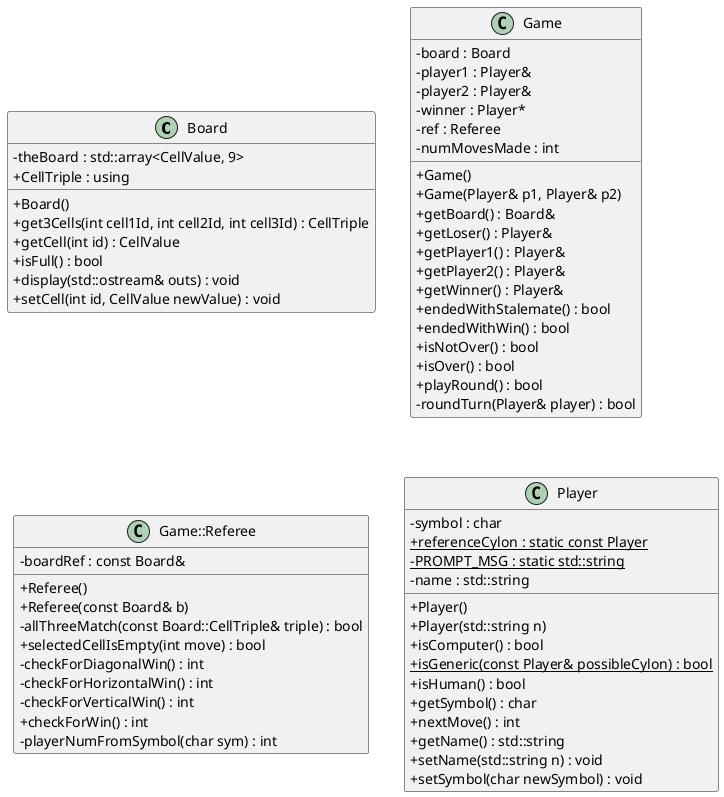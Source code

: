 @startuml
skinparam classAttributeIconSize 0
hide empty members

class Board {
	+Board()
	+get3Cells(int cell1Id, int cell2Id, int cell3Id) : CellTriple
	+getCell(int id) : CellValue
	+isFull() : bool
	-theBoard : std::array<CellValue, 9>
	+CellTriple : using
	+display(std::ostream& outs) : void
	+setCell(int id, CellValue newValue) : void
}

class Game {
	+Game()
	+Game(Player& p1, Player& p2)
	-board : Board
	+getBoard() : Board&
	+getLoser() : Player&
	+getPlayer1() : Player&
	+getPlayer2() : Player&
	+getWinner() : Player&
	-player1 : Player&
	-player2 : Player&
	-winner : Player*
	-ref : Referee
	+endedWithStalemate() : bool
	+endedWithWin() : bool
	+isNotOver() : bool
	+isOver() : bool
	+playRound() : bool
	-roundTurn(Player& player) : bool
	-numMovesMade : int
}


class Game::Referee {
	+Referee()
	+Referee(const Board& b)
	-allThreeMatch(const Board::CellTriple& triple) : bool
	+selectedCellIsEmpty(int move) : bool
	-boardRef : const Board&
	-checkForDiagonalWin() : int
	-checkForHorizontalWin() : int
	-checkForVerticalWin() : int
	+checkForWin() : int
	-playerNumFromSymbol(char sym) : int
}


class Player {
	+Player()
	+Player(std::string n)
	+isComputer() : bool
	+{static} isGeneric(const Player& possibleCylon) : bool
	+isHuman() : bool
	+getSymbol() : char
	-symbol : char
	+nextMove() : int
	+{static} referenceCylon : static const Player
	-{static} PROMPT_MSG : static std::string
	+getName() : std::string
	-name : std::string
	+setName(std::string n) : void
	+setSymbol(char newSymbol) : void
}



@enduml

